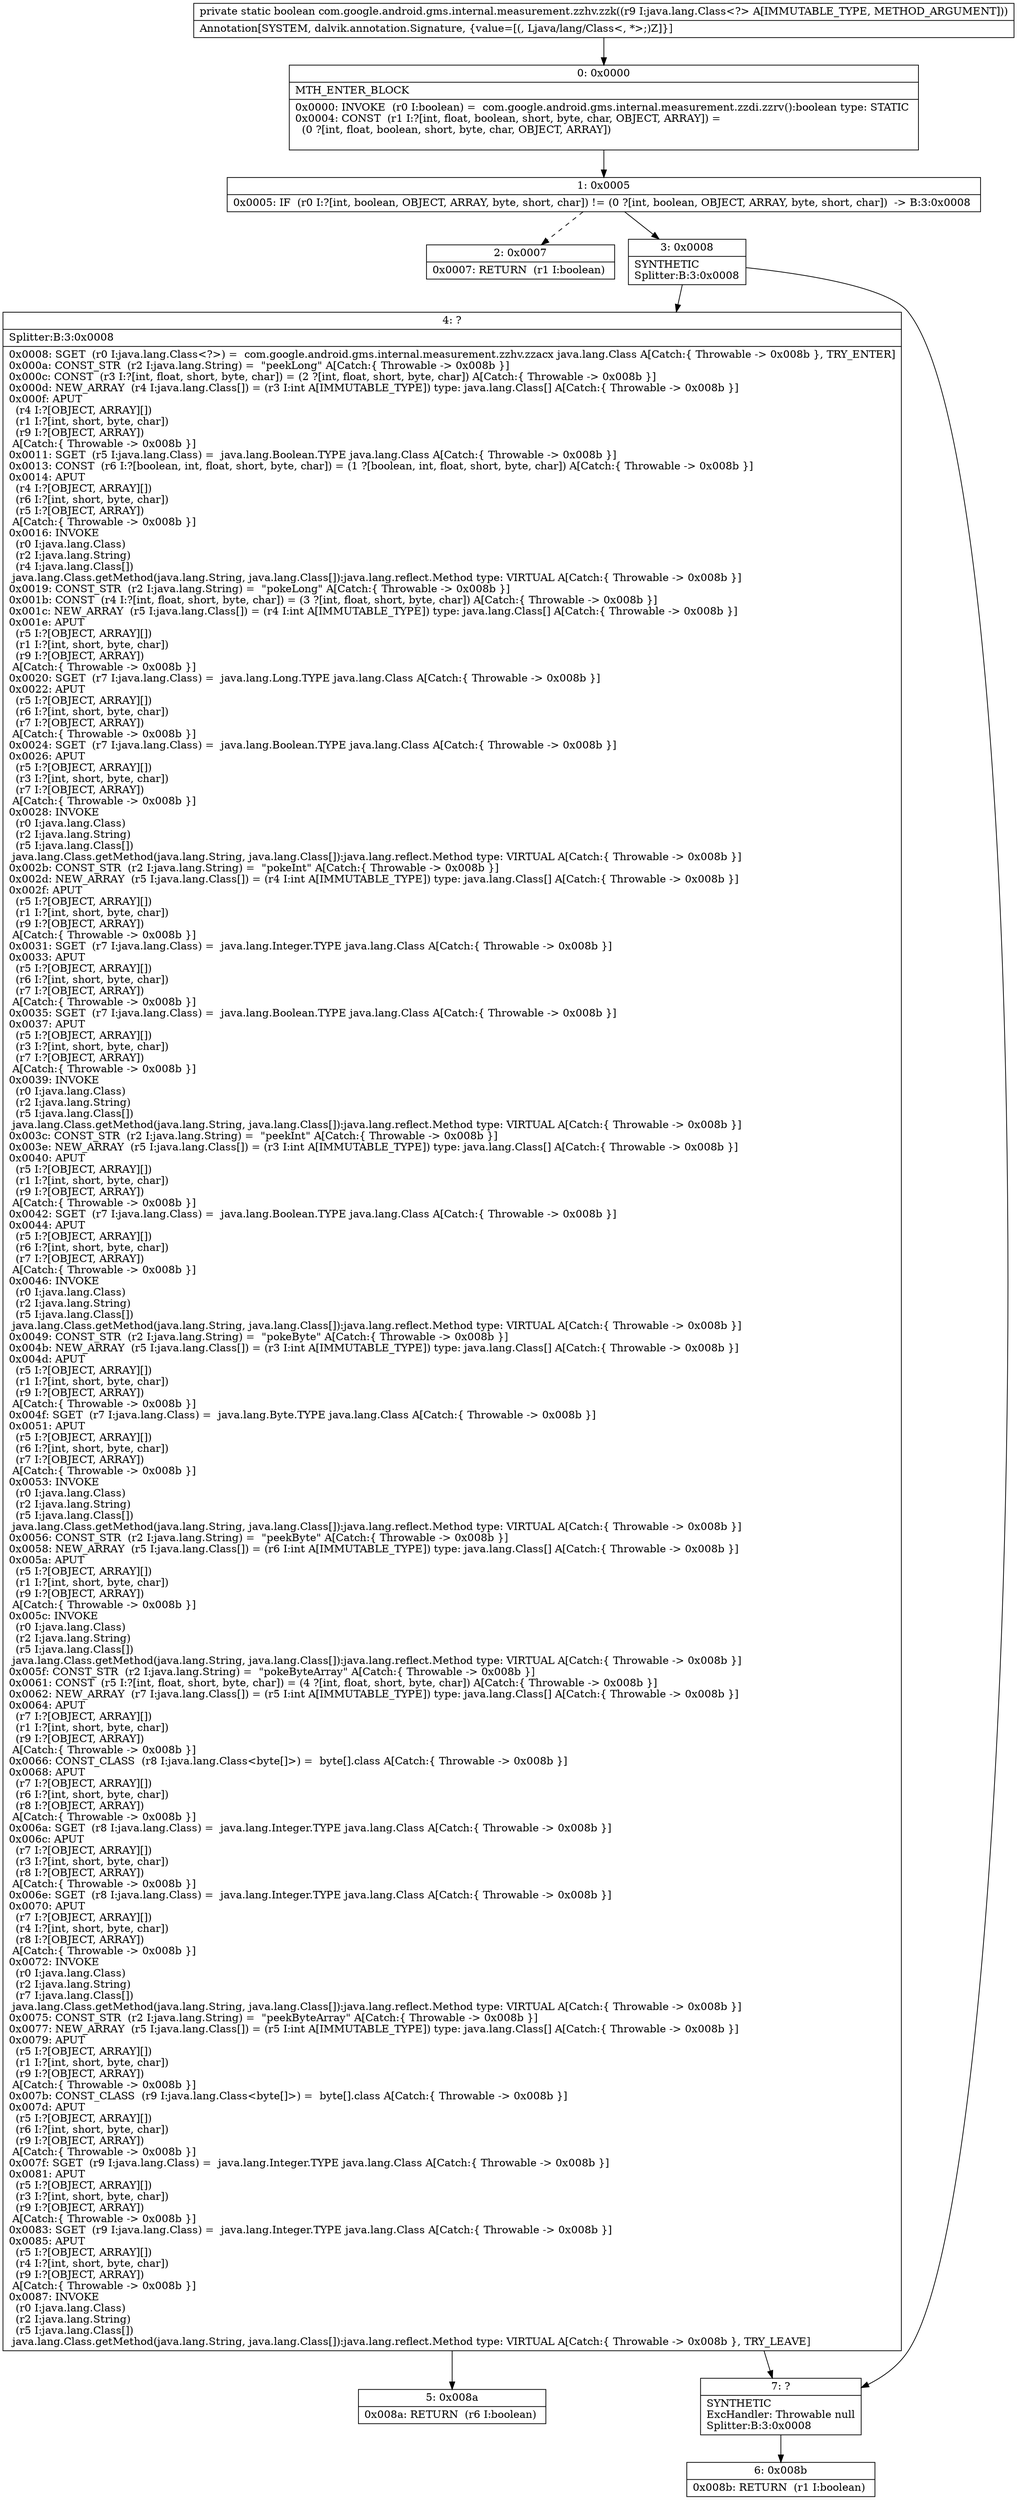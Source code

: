 digraph "CFG forcom.google.android.gms.internal.measurement.zzhv.zzk(Ljava\/lang\/Class;)Z" {
Node_0 [shape=record,label="{0\:\ 0x0000|MTH_ENTER_BLOCK\l|0x0000: INVOKE  (r0 I:boolean) =  com.google.android.gms.internal.measurement.zzdi.zzrv():boolean type: STATIC \l0x0004: CONST  (r1 I:?[int, float, boolean, short, byte, char, OBJECT, ARRAY]) = \l  (0 ?[int, float, boolean, short, byte, char, OBJECT, ARRAY])\l \l}"];
Node_1 [shape=record,label="{1\:\ 0x0005|0x0005: IF  (r0 I:?[int, boolean, OBJECT, ARRAY, byte, short, char]) != (0 ?[int, boolean, OBJECT, ARRAY, byte, short, char])  \-\> B:3:0x0008 \l}"];
Node_2 [shape=record,label="{2\:\ 0x0007|0x0007: RETURN  (r1 I:boolean) \l}"];
Node_3 [shape=record,label="{3\:\ 0x0008|SYNTHETIC\lSplitter:B:3:0x0008\l}"];
Node_4 [shape=record,label="{4\:\ ?|Splitter:B:3:0x0008\l|0x0008: SGET  (r0 I:java.lang.Class\<?\>) =  com.google.android.gms.internal.measurement.zzhv.zzacx java.lang.Class A[Catch:\{ Throwable \-\> 0x008b \}, TRY_ENTER]\l0x000a: CONST_STR  (r2 I:java.lang.String) =  \"peekLong\" A[Catch:\{ Throwable \-\> 0x008b \}]\l0x000c: CONST  (r3 I:?[int, float, short, byte, char]) = (2 ?[int, float, short, byte, char]) A[Catch:\{ Throwable \-\> 0x008b \}]\l0x000d: NEW_ARRAY  (r4 I:java.lang.Class[]) = (r3 I:int A[IMMUTABLE_TYPE]) type: java.lang.Class[] A[Catch:\{ Throwable \-\> 0x008b \}]\l0x000f: APUT  \l  (r4 I:?[OBJECT, ARRAY][])\l  (r1 I:?[int, short, byte, char])\l  (r9 I:?[OBJECT, ARRAY])\l A[Catch:\{ Throwable \-\> 0x008b \}]\l0x0011: SGET  (r5 I:java.lang.Class) =  java.lang.Boolean.TYPE java.lang.Class A[Catch:\{ Throwable \-\> 0x008b \}]\l0x0013: CONST  (r6 I:?[boolean, int, float, short, byte, char]) = (1 ?[boolean, int, float, short, byte, char]) A[Catch:\{ Throwable \-\> 0x008b \}]\l0x0014: APUT  \l  (r4 I:?[OBJECT, ARRAY][])\l  (r6 I:?[int, short, byte, char])\l  (r5 I:?[OBJECT, ARRAY])\l A[Catch:\{ Throwable \-\> 0x008b \}]\l0x0016: INVOKE  \l  (r0 I:java.lang.Class)\l  (r2 I:java.lang.String)\l  (r4 I:java.lang.Class[])\l java.lang.Class.getMethod(java.lang.String, java.lang.Class[]):java.lang.reflect.Method type: VIRTUAL A[Catch:\{ Throwable \-\> 0x008b \}]\l0x0019: CONST_STR  (r2 I:java.lang.String) =  \"pokeLong\" A[Catch:\{ Throwable \-\> 0x008b \}]\l0x001b: CONST  (r4 I:?[int, float, short, byte, char]) = (3 ?[int, float, short, byte, char]) A[Catch:\{ Throwable \-\> 0x008b \}]\l0x001c: NEW_ARRAY  (r5 I:java.lang.Class[]) = (r4 I:int A[IMMUTABLE_TYPE]) type: java.lang.Class[] A[Catch:\{ Throwable \-\> 0x008b \}]\l0x001e: APUT  \l  (r5 I:?[OBJECT, ARRAY][])\l  (r1 I:?[int, short, byte, char])\l  (r9 I:?[OBJECT, ARRAY])\l A[Catch:\{ Throwable \-\> 0x008b \}]\l0x0020: SGET  (r7 I:java.lang.Class) =  java.lang.Long.TYPE java.lang.Class A[Catch:\{ Throwable \-\> 0x008b \}]\l0x0022: APUT  \l  (r5 I:?[OBJECT, ARRAY][])\l  (r6 I:?[int, short, byte, char])\l  (r7 I:?[OBJECT, ARRAY])\l A[Catch:\{ Throwable \-\> 0x008b \}]\l0x0024: SGET  (r7 I:java.lang.Class) =  java.lang.Boolean.TYPE java.lang.Class A[Catch:\{ Throwable \-\> 0x008b \}]\l0x0026: APUT  \l  (r5 I:?[OBJECT, ARRAY][])\l  (r3 I:?[int, short, byte, char])\l  (r7 I:?[OBJECT, ARRAY])\l A[Catch:\{ Throwable \-\> 0x008b \}]\l0x0028: INVOKE  \l  (r0 I:java.lang.Class)\l  (r2 I:java.lang.String)\l  (r5 I:java.lang.Class[])\l java.lang.Class.getMethod(java.lang.String, java.lang.Class[]):java.lang.reflect.Method type: VIRTUAL A[Catch:\{ Throwable \-\> 0x008b \}]\l0x002b: CONST_STR  (r2 I:java.lang.String) =  \"pokeInt\" A[Catch:\{ Throwable \-\> 0x008b \}]\l0x002d: NEW_ARRAY  (r5 I:java.lang.Class[]) = (r4 I:int A[IMMUTABLE_TYPE]) type: java.lang.Class[] A[Catch:\{ Throwable \-\> 0x008b \}]\l0x002f: APUT  \l  (r5 I:?[OBJECT, ARRAY][])\l  (r1 I:?[int, short, byte, char])\l  (r9 I:?[OBJECT, ARRAY])\l A[Catch:\{ Throwable \-\> 0x008b \}]\l0x0031: SGET  (r7 I:java.lang.Class) =  java.lang.Integer.TYPE java.lang.Class A[Catch:\{ Throwable \-\> 0x008b \}]\l0x0033: APUT  \l  (r5 I:?[OBJECT, ARRAY][])\l  (r6 I:?[int, short, byte, char])\l  (r7 I:?[OBJECT, ARRAY])\l A[Catch:\{ Throwable \-\> 0x008b \}]\l0x0035: SGET  (r7 I:java.lang.Class) =  java.lang.Boolean.TYPE java.lang.Class A[Catch:\{ Throwable \-\> 0x008b \}]\l0x0037: APUT  \l  (r5 I:?[OBJECT, ARRAY][])\l  (r3 I:?[int, short, byte, char])\l  (r7 I:?[OBJECT, ARRAY])\l A[Catch:\{ Throwable \-\> 0x008b \}]\l0x0039: INVOKE  \l  (r0 I:java.lang.Class)\l  (r2 I:java.lang.String)\l  (r5 I:java.lang.Class[])\l java.lang.Class.getMethod(java.lang.String, java.lang.Class[]):java.lang.reflect.Method type: VIRTUAL A[Catch:\{ Throwable \-\> 0x008b \}]\l0x003c: CONST_STR  (r2 I:java.lang.String) =  \"peekInt\" A[Catch:\{ Throwable \-\> 0x008b \}]\l0x003e: NEW_ARRAY  (r5 I:java.lang.Class[]) = (r3 I:int A[IMMUTABLE_TYPE]) type: java.lang.Class[] A[Catch:\{ Throwable \-\> 0x008b \}]\l0x0040: APUT  \l  (r5 I:?[OBJECT, ARRAY][])\l  (r1 I:?[int, short, byte, char])\l  (r9 I:?[OBJECT, ARRAY])\l A[Catch:\{ Throwable \-\> 0x008b \}]\l0x0042: SGET  (r7 I:java.lang.Class) =  java.lang.Boolean.TYPE java.lang.Class A[Catch:\{ Throwable \-\> 0x008b \}]\l0x0044: APUT  \l  (r5 I:?[OBJECT, ARRAY][])\l  (r6 I:?[int, short, byte, char])\l  (r7 I:?[OBJECT, ARRAY])\l A[Catch:\{ Throwable \-\> 0x008b \}]\l0x0046: INVOKE  \l  (r0 I:java.lang.Class)\l  (r2 I:java.lang.String)\l  (r5 I:java.lang.Class[])\l java.lang.Class.getMethod(java.lang.String, java.lang.Class[]):java.lang.reflect.Method type: VIRTUAL A[Catch:\{ Throwable \-\> 0x008b \}]\l0x0049: CONST_STR  (r2 I:java.lang.String) =  \"pokeByte\" A[Catch:\{ Throwable \-\> 0x008b \}]\l0x004b: NEW_ARRAY  (r5 I:java.lang.Class[]) = (r3 I:int A[IMMUTABLE_TYPE]) type: java.lang.Class[] A[Catch:\{ Throwable \-\> 0x008b \}]\l0x004d: APUT  \l  (r5 I:?[OBJECT, ARRAY][])\l  (r1 I:?[int, short, byte, char])\l  (r9 I:?[OBJECT, ARRAY])\l A[Catch:\{ Throwable \-\> 0x008b \}]\l0x004f: SGET  (r7 I:java.lang.Class) =  java.lang.Byte.TYPE java.lang.Class A[Catch:\{ Throwable \-\> 0x008b \}]\l0x0051: APUT  \l  (r5 I:?[OBJECT, ARRAY][])\l  (r6 I:?[int, short, byte, char])\l  (r7 I:?[OBJECT, ARRAY])\l A[Catch:\{ Throwable \-\> 0x008b \}]\l0x0053: INVOKE  \l  (r0 I:java.lang.Class)\l  (r2 I:java.lang.String)\l  (r5 I:java.lang.Class[])\l java.lang.Class.getMethod(java.lang.String, java.lang.Class[]):java.lang.reflect.Method type: VIRTUAL A[Catch:\{ Throwable \-\> 0x008b \}]\l0x0056: CONST_STR  (r2 I:java.lang.String) =  \"peekByte\" A[Catch:\{ Throwable \-\> 0x008b \}]\l0x0058: NEW_ARRAY  (r5 I:java.lang.Class[]) = (r6 I:int A[IMMUTABLE_TYPE]) type: java.lang.Class[] A[Catch:\{ Throwable \-\> 0x008b \}]\l0x005a: APUT  \l  (r5 I:?[OBJECT, ARRAY][])\l  (r1 I:?[int, short, byte, char])\l  (r9 I:?[OBJECT, ARRAY])\l A[Catch:\{ Throwable \-\> 0x008b \}]\l0x005c: INVOKE  \l  (r0 I:java.lang.Class)\l  (r2 I:java.lang.String)\l  (r5 I:java.lang.Class[])\l java.lang.Class.getMethod(java.lang.String, java.lang.Class[]):java.lang.reflect.Method type: VIRTUAL A[Catch:\{ Throwable \-\> 0x008b \}]\l0x005f: CONST_STR  (r2 I:java.lang.String) =  \"pokeByteArray\" A[Catch:\{ Throwable \-\> 0x008b \}]\l0x0061: CONST  (r5 I:?[int, float, short, byte, char]) = (4 ?[int, float, short, byte, char]) A[Catch:\{ Throwable \-\> 0x008b \}]\l0x0062: NEW_ARRAY  (r7 I:java.lang.Class[]) = (r5 I:int A[IMMUTABLE_TYPE]) type: java.lang.Class[] A[Catch:\{ Throwable \-\> 0x008b \}]\l0x0064: APUT  \l  (r7 I:?[OBJECT, ARRAY][])\l  (r1 I:?[int, short, byte, char])\l  (r9 I:?[OBJECT, ARRAY])\l A[Catch:\{ Throwable \-\> 0x008b \}]\l0x0066: CONST_CLASS  (r8 I:java.lang.Class\<byte[]\>) =  byte[].class A[Catch:\{ Throwable \-\> 0x008b \}]\l0x0068: APUT  \l  (r7 I:?[OBJECT, ARRAY][])\l  (r6 I:?[int, short, byte, char])\l  (r8 I:?[OBJECT, ARRAY])\l A[Catch:\{ Throwable \-\> 0x008b \}]\l0x006a: SGET  (r8 I:java.lang.Class) =  java.lang.Integer.TYPE java.lang.Class A[Catch:\{ Throwable \-\> 0x008b \}]\l0x006c: APUT  \l  (r7 I:?[OBJECT, ARRAY][])\l  (r3 I:?[int, short, byte, char])\l  (r8 I:?[OBJECT, ARRAY])\l A[Catch:\{ Throwable \-\> 0x008b \}]\l0x006e: SGET  (r8 I:java.lang.Class) =  java.lang.Integer.TYPE java.lang.Class A[Catch:\{ Throwable \-\> 0x008b \}]\l0x0070: APUT  \l  (r7 I:?[OBJECT, ARRAY][])\l  (r4 I:?[int, short, byte, char])\l  (r8 I:?[OBJECT, ARRAY])\l A[Catch:\{ Throwable \-\> 0x008b \}]\l0x0072: INVOKE  \l  (r0 I:java.lang.Class)\l  (r2 I:java.lang.String)\l  (r7 I:java.lang.Class[])\l java.lang.Class.getMethod(java.lang.String, java.lang.Class[]):java.lang.reflect.Method type: VIRTUAL A[Catch:\{ Throwable \-\> 0x008b \}]\l0x0075: CONST_STR  (r2 I:java.lang.String) =  \"peekByteArray\" A[Catch:\{ Throwable \-\> 0x008b \}]\l0x0077: NEW_ARRAY  (r5 I:java.lang.Class[]) = (r5 I:int A[IMMUTABLE_TYPE]) type: java.lang.Class[] A[Catch:\{ Throwable \-\> 0x008b \}]\l0x0079: APUT  \l  (r5 I:?[OBJECT, ARRAY][])\l  (r1 I:?[int, short, byte, char])\l  (r9 I:?[OBJECT, ARRAY])\l A[Catch:\{ Throwable \-\> 0x008b \}]\l0x007b: CONST_CLASS  (r9 I:java.lang.Class\<byte[]\>) =  byte[].class A[Catch:\{ Throwable \-\> 0x008b \}]\l0x007d: APUT  \l  (r5 I:?[OBJECT, ARRAY][])\l  (r6 I:?[int, short, byte, char])\l  (r9 I:?[OBJECT, ARRAY])\l A[Catch:\{ Throwable \-\> 0x008b \}]\l0x007f: SGET  (r9 I:java.lang.Class) =  java.lang.Integer.TYPE java.lang.Class A[Catch:\{ Throwable \-\> 0x008b \}]\l0x0081: APUT  \l  (r5 I:?[OBJECT, ARRAY][])\l  (r3 I:?[int, short, byte, char])\l  (r9 I:?[OBJECT, ARRAY])\l A[Catch:\{ Throwable \-\> 0x008b \}]\l0x0083: SGET  (r9 I:java.lang.Class) =  java.lang.Integer.TYPE java.lang.Class A[Catch:\{ Throwable \-\> 0x008b \}]\l0x0085: APUT  \l  (r5 I:?[OBJECT, ARRAY][])\l  (r4 I:?[int, short, byte, char])\l  (r9 I:?[OBJECT, ARRAY])\l A[Catch:\{ Throwable \-\> 0x008b \}]\l0x0087: INVOKE  \l  (r0 I:java.lang.Class)\l  (r2 I:java.lang.String)\l  (r5 I:java.lang.Class[])\l java.lang.Class.getMethod(java.lang.String, java.lang.Class[]):java.lang.reflect.Method type: VIRTUAL A[Catch:\{ Throwable \-\> 0x008b \}, TRY_LEAVE]\l}"];
Node_5 [shape=record,label="{5\:\ 0x008a|0x008a: RETURN  (r6 I:boolean) \l}"];
Node_6 [shape=record,label="{6\:\ 0x008b|0x008b: RETURN  (r1 I:boolean) \l}"];
Node_7 [shape=record,label="{7\:\ ?|SYNTHETIC\lExcHandler: Throwable null\lSplitter:B:3:0x0008\l}"];
MethodNode[shape=record,label="{private static boolean com.google.android.gms.internal.measurement.zzhv.zzk((r9 I:java.lang.Class\<?\> A[IMMUTABLE_TYPE, METHOD_ARGUMENT]))  | Annotation[SYSTEM, dalvik.annotation.Signature, \{value=[(, Ljava\/lang\/Class\<, *\>;)Z]\}]\l}"];
MethodNode -> Node_0;
Node_0 -> Node_1;
Node_1 -> Node_2[style=dashed];
Node_1 -> Node_3;
Node_3 -> Node_4;
Node_3 -> Node_7;
Node_4 -> Node_5;
Node_4 -> Node_7;
Node_7 -> Node_6;
}

